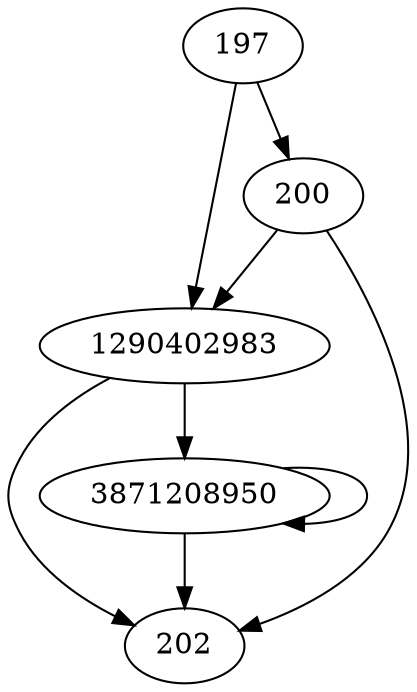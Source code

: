 digraph  {
197;
1290402983;
200;
202;
3871208950;
197 -> 1290402983;
197 -> 200;
1290402983 -> 202;
1290402983 -> 3871208950;
200 -> 202;
200 -> 1290402983;
3871208950 -> 202;
3871208950 -> 3871208950;
}
